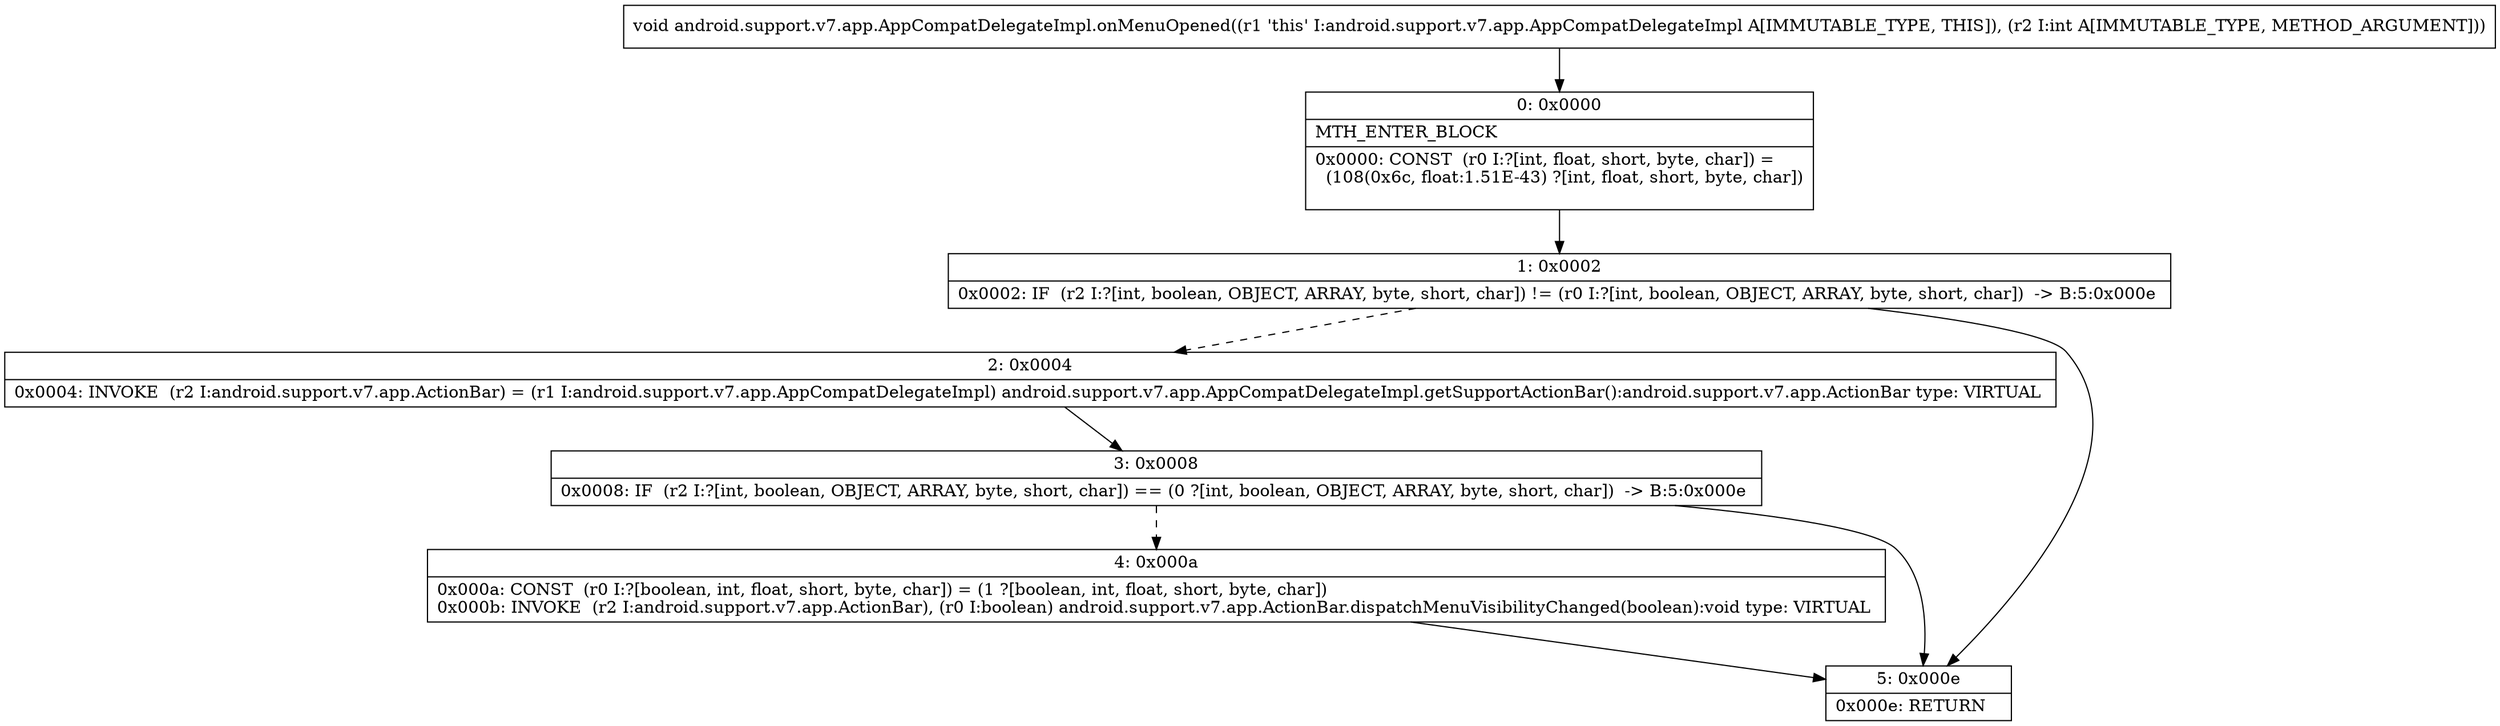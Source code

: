 digraph "CFG forandroid.support.v7.app.AppCompatDelegateImpl.onMenuOpened(I)V" {
Node_0 [shape=record,label="{0\:\ 0x0000|MTH_ENTER_BLOCK\l|0x0000: CONST  (r0 I:?[int, float, short, byte, char]) = \l  (108(0x6c, float:1.51E\-43) ?[int, float, short, byte, char])\l \l}"];
Node_1 [shape=record,label="{1\:\ 0x0002|0x0002: IF  (r2 I:?[int, boolean, OBJECT, ARRAY, byte, short, char]) != (r0 I:?[int, boolean, OBJECT, ARRAY, byte, short, char])  \-\> B:5:0x000e \l}"];
Node_2 [shape=record,label="{2\:\ 0x0004|0x0004: INVOKE  (r2 I:android.support.v7.app.ActionBar) = (r1 I:android.support.v7.app.AppCompatDelegateImpl) android.support.v7.app.AppCompatDelegateImpl.getSupportActionBar():android.support.v7.app.ActionBar type: VIRTUAL \l}"];
Node_3 [shape=record,label="{3\:\ 0x0008|0x0008: IF  (r2 I:?[int, boolean, OBJECT, ARRAY, byte, short, char]) == (0 ?[int, boolean, OBJECT, ARRAY, byte, short, char])  \-\> B:5:0x000e \l}"];
Node_4 [shape=record,label="{4\:\ 0x000a|0x000a: CONST  (r0 I:?[boolean, int, float, short, byte, char]) = (1 ?[boolean, int, float, short, byte, char]) \l0x000b: INVOKE  (r2 I:android.support.v7.app.ActionBar), (r0 I:boolean) android.support.v7.app.ActionBar.dispatchMenuVisibilityChanged(boolean):void type: VIRTUAL \l}"];
Node_5 [shape=record,label="{5\:\ 0x000e|0x000e: RETURN   \l}"];
MethodNode[shape=record,label="{void android.support.v7.app.AppCompatDelegateImpl.onMenuOpened((r1 'this' I:android.support.v7.app.AppCompatDelegateImpl A[IMMUTABLE_TYPE, THIS]), (r2 I:int A[IMMUTABLE_TYPE, METHOD_ARGUMENT])) }"];
MethodNode -> Node_0;
Node_0 -> Node_1;
Node_1 -> Node_2[style=dashed];
Node_1 -> Node_5;
Node_2 -> Node_3;
Node_3 -> Node_4[style=dashed];
Node_3 -> Node_5;
Node_4 -> Node_5;
}

